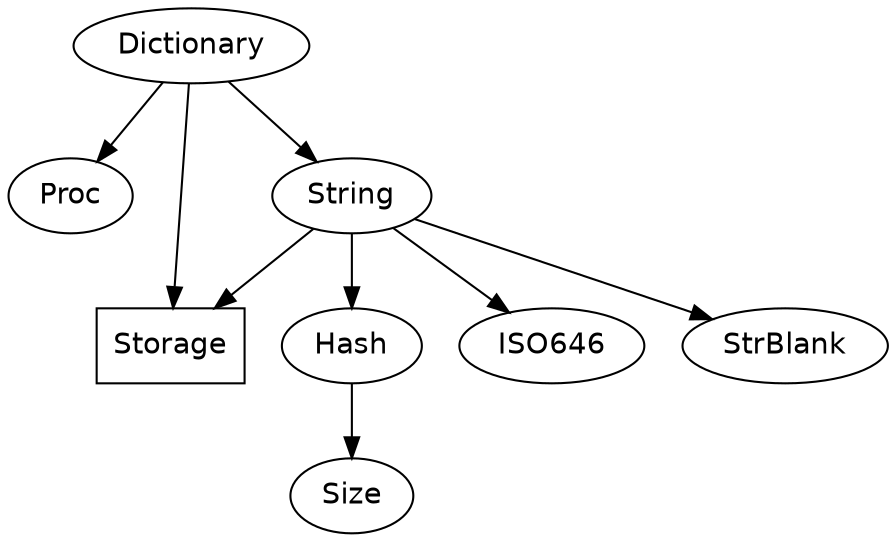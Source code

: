 digraph DictionaryDep {
  node [fontname=helvetica];
  
  Dictionary -> {
    Proc Storage String
  };
  
  Proc; /* no dependencies */
  
  Storage [shape=box]; /* stdlib */
    
  String -> {
    Hash ISO646 Storage StrBlank
  };
  
  Hash -> {
    Size
  };
  
  Size; /* no dependencies */
  
  ISO646; /* no dependencies */
  
  StrBlank; /* no dependencies */  
  
} /* DictionaryDep */